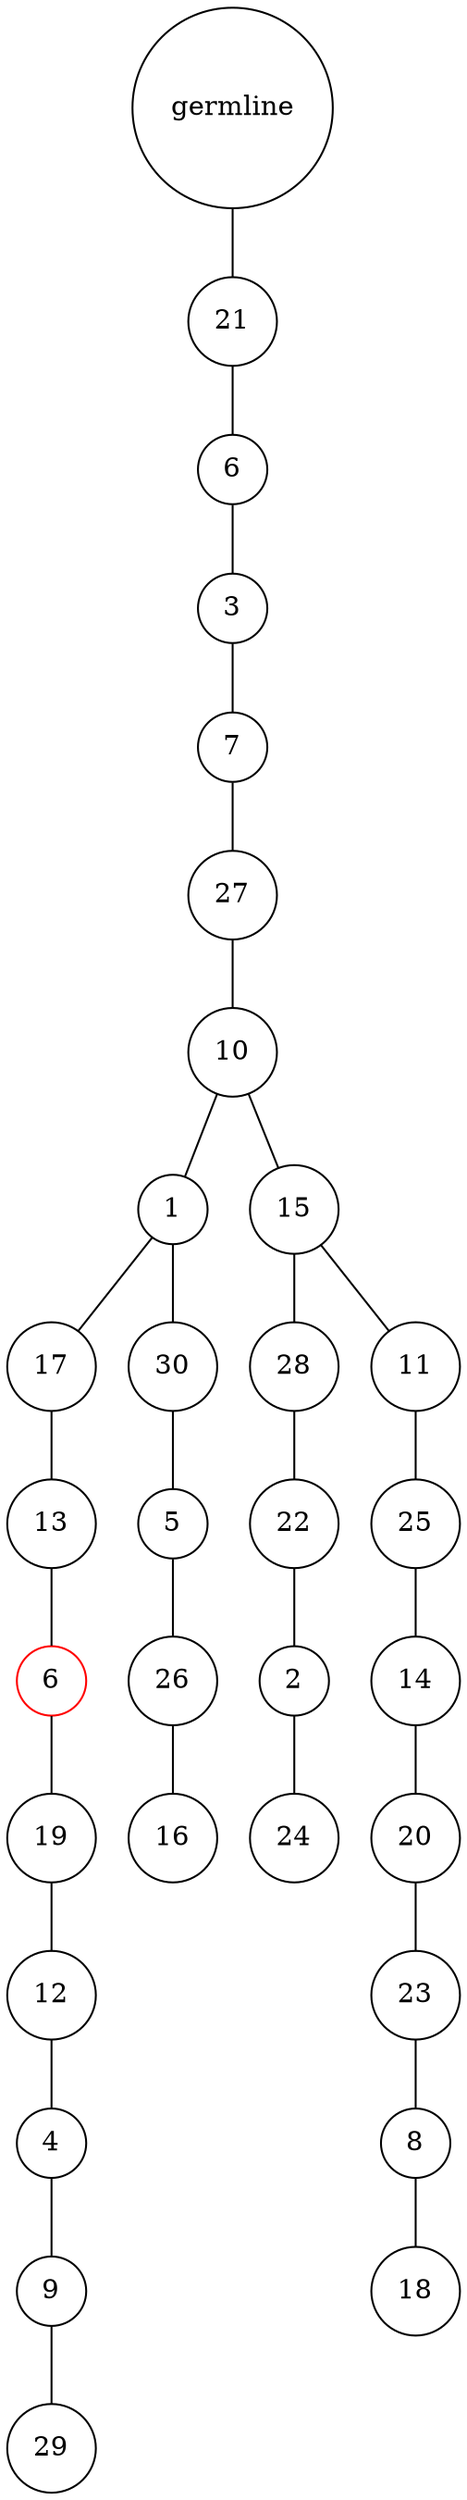 graph {
	rankdir=UD;
	splines=line;
	node [shape=circle]
	"0x7fbf255aab20" [label="germline"];
	"0x7fbf255aab50" [label="21"];
	"0x7fbf255aab20" -- "0x7fbf255aab50" ;
	"0x7fbf255aab80" [label="6"];
	"0x7fbf255aab50" -- "0x7fbf255aab80" ;
	"0x7fbf255aabb0" [label="3"];
	"0x7fbf255aab80" -- "0x7fbf255aabb0" ;
	"0x7fbf255aabe0" [label="7"];
	"0x7fbf255aabb0" -- "0x7fbf255aabe0" ;
	"0x7fbf255aac10" [label="27"];
	"0x7fbf255aabe0" -- "0x7fbf255aac10" ;
	"0x7fbf255aac40" [label="10"];
	"0x7fbf255aac10" -- "0x7fbf255aac40" ;
	"0x7fbf255aac70" [label="1"];
	"0x7fbf255aac40" -- "0x7fbf255aac70" ;
	"0x7fbf255aaca0" [label="17"];
	"0x7fbf255aac70" -- "0x7fbf255aaca0" ;
	"0x7fbf255aacd0" [label="13"];
	"0x7fbf255aaca0" -- "0x7fbf255aacd0" ;
	"0x7fbf255aad00" [label="6",color="red"];
	"0x7fbf255aacd0" -- "0x7fbf255aad00" ;
	"0x7fbf255aad30" [label="19"];
	"0x7fbf255aad00" -- "0x7fbf255aad30" ;
	"0x7fbf255aad60" [label="12"];
	"0x7fbf255aad30" -- "0x7fbf255aad60" ;
	"0x7fbf255aad90" [label="4"];
	"0x7fbf255aad60" -- "0x7fbf255aad90" ;
	"0x7fbf255aadc0" [label="9"];
	"0x7fbf255aad90" -- "0x7fbf255aadc0" ;
	"0x7fbf255aadf0" [label="29"];
	"0x7fbf255aadc0" -- "0x7fbf255aadf0" ;
	"0x7fbf255aae20" [label="30"];
	"0x7fbf255aac70" -- "0x7fbf255aae20" ;
	"0x7fbf255aae50" [label="5"];
	"0x7fbf255aae20" -- "0x7fbf255aae50" ;
	"0x7fbf255aae80" [label="26"];
	"0x7fbf255aae50" -- "0x7fbf255aae80" ;
	"0x7fbf255aaeb0" [label="16"];
	"0x7fbf255aae80" -- "0x7fbf255aaeb0" ;
	"0x7fbf255aaee0" [label="15"];
	"0x7fbf255aac40" -- "0x7fbf255aaee0" ;
	"0x7fbf255aaf10" [label="28"];
	"0x7fbf255aaee0" -- "0x7fbf255aaf10" ;
	"0x7fbf255aaf40" [label="22"];
	"0x7fbf255aaf10" -- "0x7fbf255aaf40" ;
	"0x7fbf255aaf70" [label="2"];
	"0x7fbf255aaf40" -- "0x7fbf255aaf70" ;
	"0x7fbf255aafa0" [label="24"];
	"0x7fbf255aaf70" -- "0x7fbf255aafa0" ;
	"0x7fbf255aafd0" [label="11"];
	"0x7fbf255aaee0" -- "0x7fbf255aafd0" ;
	"0x7fbf255b8040" [label="25"];
	"0x7fbf255aafd0" -- "0x7fbf255b8040" ;
	"0x7fbf255b8070" [label="14"];
	"0x7fbf255b8040" -- "0x7fbf255b8070" ;
	"0x7fbf255b80a0" [label="20"];
	"0x7fbf255b8070" -- "0x7fbf255b80a0" ;
	"0x7fbf255b80d0" [label="23"];
	"0x7fbf255b80a0" -- "0x7fbf255b80d0" ;
	"0x7fbf255b8100" [label="8"];
	"0x7fbf255b80d0" -- "0x7fbf255b8100" ;
	"0x7fbf255b8130" [label="18"];
	"0x7fbf255b8100" -- "0x7fbf255b8130" ;
}
